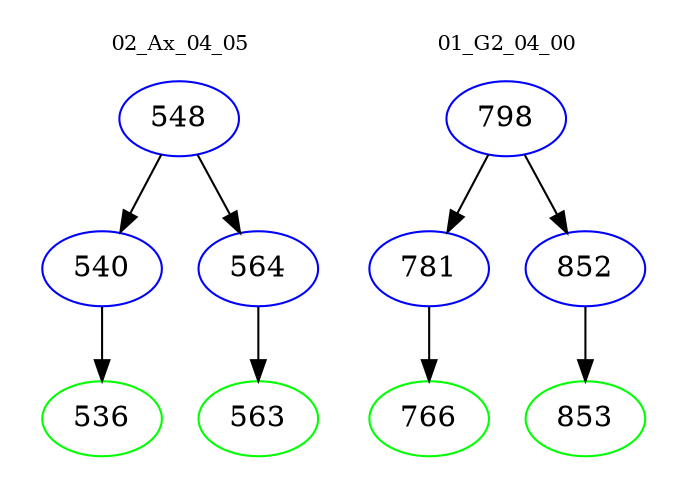 digraph{
subgraph cluster_0 {
color = white
label = "02_Ax_04_05";
fontsize=10;
T0_548 [label="548", color="blue"]
T0_548 -> T0_540 [color="black"]
T0_540 [label="540", color="blue"]
T0_540 -> T0_536 [color="black"]
T0_536 [label="536", color="green"]
T0_548 -> T0_564 [color="black"]
T0_564 [label="564", color="blue"]
T0_564 -> T0_563 [color="black"]
T0_563 [label="563", color="green"]
}
subgraph cluster_1 {
color = white
label = "01_G2_04_00";
fontsize=10;
T1_798 [label="798", color="blue"]
T1_798 -> T1_781 [color="black"]
T1_781 [label="781", color="blue"]
T1_781 -> T1_766 [color="black"]
T1_766 [label="766", color="green"]
T1_798 -> T1_852 [color="black"]
T1_852 [label="852", color="blue"]
T1_852 -> T1_853 [color="black"]
T1_853 [label="853", color="green"]
}
}

